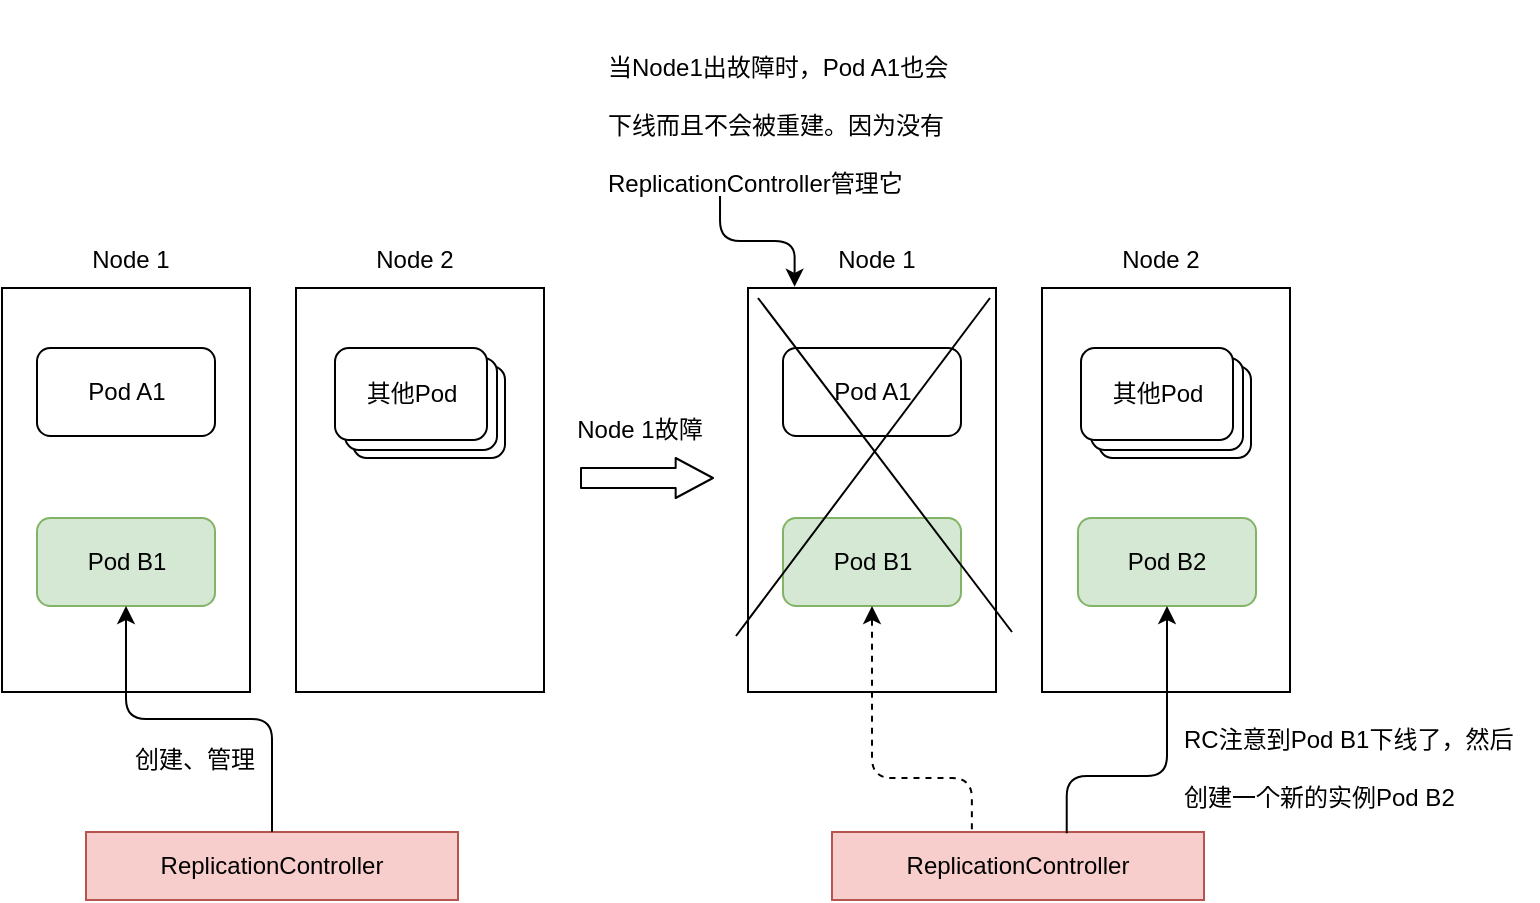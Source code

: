 <mxfile version="13.6.5" type="github"><diagram id="s07GTh_8Bi-1gRjnJg62" name="Page-1"><mxGraphModel dx="1406" dy="1517" grid="0" gridSize="10" guides="1" tooltips="1" connect="1" arrows="1" fold="1" page="0" pageScale="1" pageWidth="827" pageHeight="1169" math="0" shadow="0"><root><mxCell id="0"/><mxCell id="1" parent="0"/><mxCell id="-BSTJAo-Vo8OihBomsTJ-1" value="" style="rounded=0;whiteSpace=wrap;html=1;" vertex="1" parent="1"><mxGeometry x="-130" y="-485" width="124" height="202" as="geometry"/></mxCell><mxCell id="-BSTJAo-Vo8OihBomsTJ-2" value="Pod A1" style="rounded=1;whiteSpace=wrap;html=1;" vertex="1" parent="1"><mxGeometry x="-112.5" y="-455" width="89" height="44" as="geometry"/></mxCell><mxCell id="-BSTJAo-Vo8OihBomsTJ-3" value="Pod B1" style="rounded=1;whiteSpace=wrap;html=1;fillColor=#d5e8d4;strokeColor=#82b366;" vertex="1" parent="1"><mxGeometry x="-112.5" y="-370" width="89" height="44" as="geometry"/></mxCell><mxCell id="-BSTJAo-Vo8OihBomsTJ-4" value="" style="rounded=0;whiteSpace=wrap;html=1;" vertex="1" parent="1"><mxGeometry x="17" y="-485" width="124" height="202" as="geometry"/></mxCell><mxCell id="-BSTJAo-Vo8OihBomsTJ-5" value="Node 1" style="text;html=1;strokeColor=none;fillColor=none;align=center;verticalAlign=middle;whiteSpace=wrap;rounded=0;" vertex="1" parent="1"><mxGeometry x="-88" y="-509" width="45" height="20" as="geometry"/></mxCell><mxCell id="-BSTJAo-Vo8OihBomsTJ-6" value="" style="rounded=1;whiteSpace=wrap;html=1;" vertex="1" parent="1"><mxGeometry x="45.5" y="-446" width="76" height="46" as="geometry"/></mxCell><mxCell id="-BSTJAo-Vo8OihBomsTJ-7" value="" style="rounded=1;whiteSpace=wrap;html=1;" vertex="1" parent="1"><mxGeometry x="41.5" y="-450" width="76" height="46" as="geometry"/></mxCell><mxCell id="-BSTJAo-Vo8OihBomsTJ-8" value="&lt;font color=&quot;#000000&quot;&gt;其他Pod&lt;/font&gt;" style="rounded=1;whiteSpace=wrap;html=1;" vertex="1" parent="1"><mxGeometry x="36.5" y="-455" width="76" height="46" as="geometry"/></mxCell><mxCell id="-BSTJAo-Vo8OihBomsTJ-9" value="Node 2" style="text;html=1;strokeColor=none;fillColor=none;align=center;verticalAlign=middle;whiteSpace=wrap;rounded=0;" vertex="1" parent="1"><mxGeometry x="54" y="-509" width="45" height="20" as="geometry"/></mxCell><mxCell id="-BSTJAo-Vo8OihBomsTJ-11" value="" style="rounded=0;whiteSpace=wrap;html=1;" vertex="1" parent="1"><mxGeometry x="243" y="-485" width="124" height="202" as="geometry"/></mxCell><mxCell id="-BSTJAo-Vo8OihBomsTJ-12" value="Pod A1" style="rounded=1;whiteSpace=wrap;html=1;" vertex="1" parent="1"><mxGeometry x="260.5" y="-455" width="89" height="44" as="geometry"/></mxCell><mxCell id="-BSTJAo-Vo8OihBomsTJ-13" value="Pod B1" style="rounded=1;whiteSpace=wrap;html=1;fillColor=#d5e8d4;strokeColor=#82b366;" vertex="1" parent="1"><mxGeometry x="260.5" y="-370" width="89" height="44" as="geometry"/></mxCell><mxCell id="-BSTJAo-Vo8OihBomsTJ-14" value="" style="rounded=0;whiteSpace=wrap;html=1;" vertex="1" parent="1"><mxGeometry x="390" y="-485" width="124" height="202" as="geometry"/></mxCell><mxCell id="-BSTJAo-Vo8OihBomsTJ-15" value="Node 1" style="text;html=1;strokeColor=none;fillColor=none;align=center;verticalAlign=middle;whiteSpace=wrap;rounded=0;" vertex="1" parent="1"><mxGeometry x="285" y="-509" width="45" height="20" as="geometry"/></mxCell><mxCell id="-BSTJAo-Vo8OihBomsTJ-16" value="" style="rounded=1;whiteSpace=wrap;html=1;" vertex="1" parent="1"><mxGeometry x="418.5" y="-446" width="76" height="46" as="geometry"/></mxCell><mxCell id="-BSTJAo-Vo8OihBomsTJ-17" value="" style="rounded=1;whiteSpace=wrap;html=1;" vertex="1" parent="1"><mxGeometry x="414.5" y="-450" width="76" height="46" as="geometry"/></mxCell><mxCell id="-BSTJAo-Vo8OihBomsTJ-18" value="&lt;font color=&quot;#000000&quot;&gt;其他Pod&lt;/font&gt;" style="rounded=1;whiteSpace=wrap;html=1;" vertex="1" parent="1"><mxGeometry x="409.5" y="-455" width="76" height="46" as="geometry"/></mxCell><mxCell id="-BSTJAo-Vo8OihBomsTJ-19" value="Node 2" style="text;html=1;strokeColor=none;fillColor=none;align=center;verticalAlign=middle;whiteSpace=wrap;rounded=0;" vertex="1" parent="1"><mxGeometry x="427" y="-509" width="45" height="20" as="geometry"/></mxCell><mxCell id="-BSTJAo-Vo8OihBomsTJ-20" value="ReplicationController" style="rounded=0;whiteSpace=wrap;html=1;fillColor=#f8cecc;strokeColor=#b85450;" vertex="1" parent="1"><mxGeometry x="-88" y="-213" width="186" height="34" as="geometry"/></mxCell><mxCell id="-BSTJAo-Vo8OihBomsTJ-21" value="" style="edgeStyle=elbowEdgeStyle;elbow=vertical;endArrow=classic;html=1;exitX=0.5;exitY=0;exitDx=0;exitDy=0;entryX=0.5;entryY=1;entryDx=0;entryDy=0;" edge="1" parent="1" source="-BSTJAo-Vo8OihBomsTJ-20" target="-BSTJAo-Vo8OihBomsTJ-3"><mxGeometry width="50" height="50" relative="1" as="geometry"><mxPoint x="174" y="-225" as="sourcePoint"/><mxPoint x="224" y="-275" as="targetPoint"/></mxGeometry></mxCell><mxCell id="-BSTJAo-Vo8OihBomsTJ-22" value="创建、管理" style="text;html=1;strokeColor=none;fillColor=none;align=center;verticalAlign=middle;whiteSpace=wrap;rounded=0;" vertex="1" parent="1"><mxGeometry x="-68" y="-259" width="69" height="20" as="geometry"/></mxCell><mxCell id="-BSTJAo-Vo8OihBomsTJ-25" value="" style="shape=flexArrow;endArrow=classic;html=1;endWidth=9;endSize=5.89;" edge="1" parent="1"><mxGeometry width="50" height="50" relative="1" as="geometry"><mxPoint x="159" y="-390" as="sourcePoint"/><mxPoint x="226" y="-390" as="targetPoint"/></mxGeometry></mxCell><mxCell id="-BSTJAo-Vo8OihBomsTJ-28" value="Node 1故障" style="text;html=1;strokeColor=none;fillColor=none;align=center;verticalAlign=middle;whiteSpace=wrap;rounded=0;" vertex="1" parent="1"><mxGeometry x="155" y="-424" width="68" height="20" as="geometry"/></mxCell><mxCell id="-BSTJAo-Vo8OihBomsTJ-29" value="ReplicationController" style="rounded=0;whiteSpace=wrap;html=1;fillColor=#f8cecc;strokeColor=#b85450;" vertex="1" parent="1"><mxGeometry x="285" y="-213" width="186" height="34" as="geometry"/></mxCell><mxCell id="-BSTJAo-Vo8OihBomsTJ-31" value="Pod B2" style="rounded=1;whiteSpace=wrap;html=1;fillColor=#d5e8d4;strokeColor=#82b366;" vertex="1" parent="1"><mxGeometry x="408" y="-370" width="89" height="44" as="geometry"/></mxCell><mxCell id="-BSTJAo-Vo8OihBomsTJ-32" value="" style="edgeStyle=elbowEdgeStyle;elbow=vertical;endArrow=classic;exitX=0.376;exitY=-0.039;exitDx=0;exitDy=0;entryX=0.5;entryY=1;entryDx=0;entryDy=0;html=1;labelBorderColor=none;dashed=1;exitPerimeter=0;" edge="1" parent="1" source="-BSTJAo-Vo8OihBomsTJ-29" target="-BSTJAo-Vo8OihBomsTJ-13"><mxGeometry width="50" height="50" relative="1" as="geometry"><mxPoint x="381" y="-218" as="sourcePoint"/><mxPoint x="409" y="-268" as="targetPoint"/><Array as="points"><mxPoint x="281" y="-240"/></Array></mxGeometry></mxCell><mxCell id="-BSTJAo-Vo8OihBomsTJ-33" style="edgeStyle=orthogonalEdgeStyle;rounded=0;orthogonalLoop=1;jettySize=auto;html=1;exitX=0.5;exitY=1;exitDx=0;exitDy=0;" edge="1" parent="1" source="-BSTJAo-Vo8OihBomsTJ-11" target="-BSTJAo-Vo8OihBomsTJ-11"><mxGeometry relative="1" as="geometry"/></mxCell><mxCell id="-BSTJAo-Vo8OihBomsTJ-34" value="" style="edgeStyle=elbowEdgeStyle;elbow=vertical;endArrow=classic;html=1;entryX=0.5;entryY=1;entryDx=0;entryDy=0;exitX=0.631;exitY=0.02;exitDx=0;exitDy=0;exitPerimeter=0;" edge="1" parent="1" source="-BSTJAo-Vo8OihBomsTJ-29" target="-BSTJAo-Vo8OihBomsTJ-31"><mxGeometry width="50" height="50" relative="1" as="geometry"><mxPoint x="402" y="-217" as="sourcePoint"/><mxPoint x="224" y="-296" as="targetPoint"/><Array as="points"><mxPoint x="434" y="-241"/></Array></mxGeometry></mxCell><mxCell id="-BSTJAo-Vo8OihBomsTJ-40" value="" style="endArrow=none;html=1;rounded=0;" edge="1" parent="1"><mxGeometry width="50" height="50" relative="1" as="geometry"><mxPoint x="237" y="-311" as="sourcePoint"/><mxPoint x="364" y="-480" as="targetPoint"/><Array as="points"><mxPoint x="237" y="-311"/></Array></mxGeometry></mxCell><mxCell id="-BSTJAo-Vo8OihBomsTJ-42" value="" style="endArrow=none;html=1;" edge="1" parent="1"><mxGeometry width="50" height="50" relative="1" as="geometry"><mxPoint x="248" y="-480" as="sourcePoint"/><mxPoint x="375" y="-313" as="targetPoint"/></mxGeometry></mxCell><mxCell id="-BSTJAo-Vo8OihBomsTJ-43" value="&lt;h1&gt;&lt;font color=&quot;#000000&quot; style=&quot;font-size: 12px ; font-weight: normal&quot;&gt;当Node1出故障时，Pod A1也会下线而且不会被重建。因为没有ReplicationController管理它&lt;/font&gt;&lt;/h1&gt;" style="text;html=1;strokeColor=none;fillColor=none;spacing=5;spacingTop=-20;whiteSpace=wrap;overflow=hidden;rounded=0;" vertex="1" parent="1"><mxGeometry x="167.5" y="-619" width="182" height="90" as="geometry"/></mxCell><mxCell id="-BSTJAo-Vo8OihBomsTJ-44" value="" style="edgeStyle=elbowEdgeStyle;elbow=vertical;endArrow=classic;html=1;entryX=0.188;entryY=-0.003;entryDx=0;entryDy=0;entryPerimeter=0;exitX=0.338;exitY=0.978;exitDx=0;exitDy=0;exitPerimeter=0;" edge="1" parent="1" source="-BSTJAo-Vo8OihBomsTJ-43" target="-BSTJAo-Vo8OihBomsTJ-11"><mxGeometry width="50" height="50" relative="1" as="geometry"><mxPoint x="199" y="-479" as="sourcePoint"/><mxPoint x="249" y="-529" as="targetPoint"/></mxGeometry></mxCell><mxCell id="-BSTJAo-Vo8OihBomsTJ-45" value="&lt;h1&gt;&lt;font color=&quot;#000000&quot; style=&quot;font-size: 12px ; font-weight: normal&quot;&gt;RC注意到Pod B1下线了，然后创建一个新的实例Pod B2&lt;/font&gt;&lt;/h1&gt;" style="text;html=1;strokeColor=none;fillColor=none;spacing=5;spacingTop=-20;whiteSpace=wrap;overflow=hidden;rounded=0;" vertex="1" parent="1"><mxGeometry x="456" y="-283" width="182" height="90" as="geometry"/></mxCell></root></mxGraphModel></diagram></mxfile>